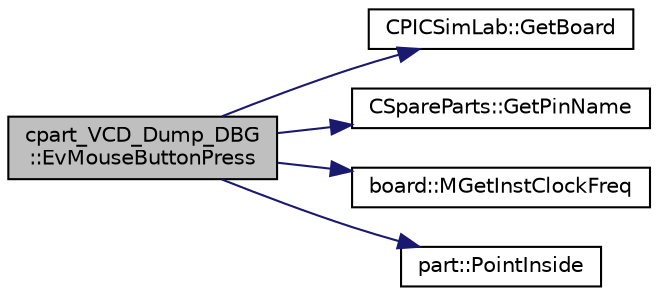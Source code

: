 digraph "cpart_VCD_Dump_DBG::EvMouseButtonPress"
{
 // LATEX_PDF_SIZE
  edge [fontname="Helvetica",fontsize="10",labelfontname="Helvetica",labelfontsize="10"];
  node [fontname="Helvetica",fontsize="10",shape=record];
  rankdir="LR";
  Node1 [label="cpart_VCD_Dump_DBG\l::EvMouseButtonPress",height=0.2,width=0.4,color="black", fillcolor="grey75", style="filled", fontcolor="black",tooltip="Event handler on the part."];
  Node1 -> Node2 [color="midnightblue",fontsize="10",style="solid",fontname="Helvetica"];
  Node2 [label="CPICSimLab::GetBoard",height=0.2,width=0.4,color="black", fillcolor="white", style="filled",URL="$class_c_p_i_c_sim_lab.html#aeae1956b61d48261081fc1b2bf339017",tooltip="Return a pointer to board object."];
  Node1 -> Node3 [color="midnightblue",fontsize="10",style="solid",fontname="Helvetica"];
  Node3 [label="CSpareParts::GetPinName",height=0.2,width=0.4,color="black", fillcolor="white", style="filled",URL="$class_c_spare_parts.html#a56db36d1a8c49ca039b5feb083f4fed0",tooltip="Return the name of one pin."];
  Node1 -> Node4 [color="midnightblue",fontsize="10",style="solid",fontname="Helvetica"];
  Node4 [label="board::MGetInstClockFreq",height=0.2,width=0.4,color="black", fillcolor="white", style="filled",URL="$classboard.html#a2c5a0def304361ca54f770b2cd9520fd",tooltip="board microcontroller get cpu internal clock (in PIC frequency/4)"];
  Node1 -> Node5 [color="midnightblue",fontsize="10",style="solid",fontname="Helvetica"];
  Node5 [label="part::PointInside",height=0.2,width=0.4,color="black", fillcolor="white", style="filled",URL="$classpart.html#a99de50507d46d85ece50269de14e5992",tooltip="Return if point x,y is inside of part."];
}
